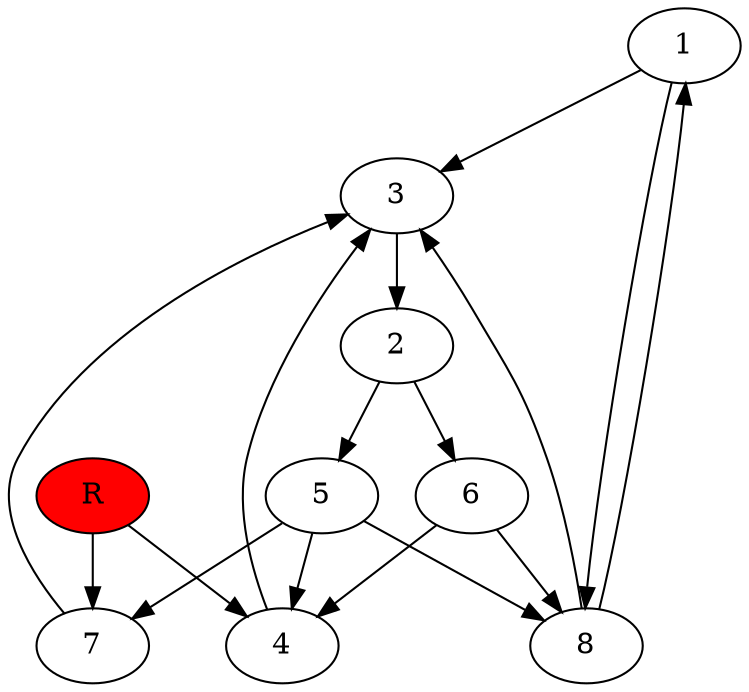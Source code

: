 digraph prb11766 {
	1
	2
	3
	4
	5
	6
	7
	8
	R [fillcolor="#ff0000" style=filled]
	1 -> 3
	1 -> 8
	2 -> 5
	2 -> 6
	3 -> 2
	4 -> 3
	5 -> 4
	5 -> 7
	5 -> 8
	6 -> 4
	6 -> 8
	7 -> 3
	8 -> 1
	8 -> 3
	R -> 4
	R -> 7
}
